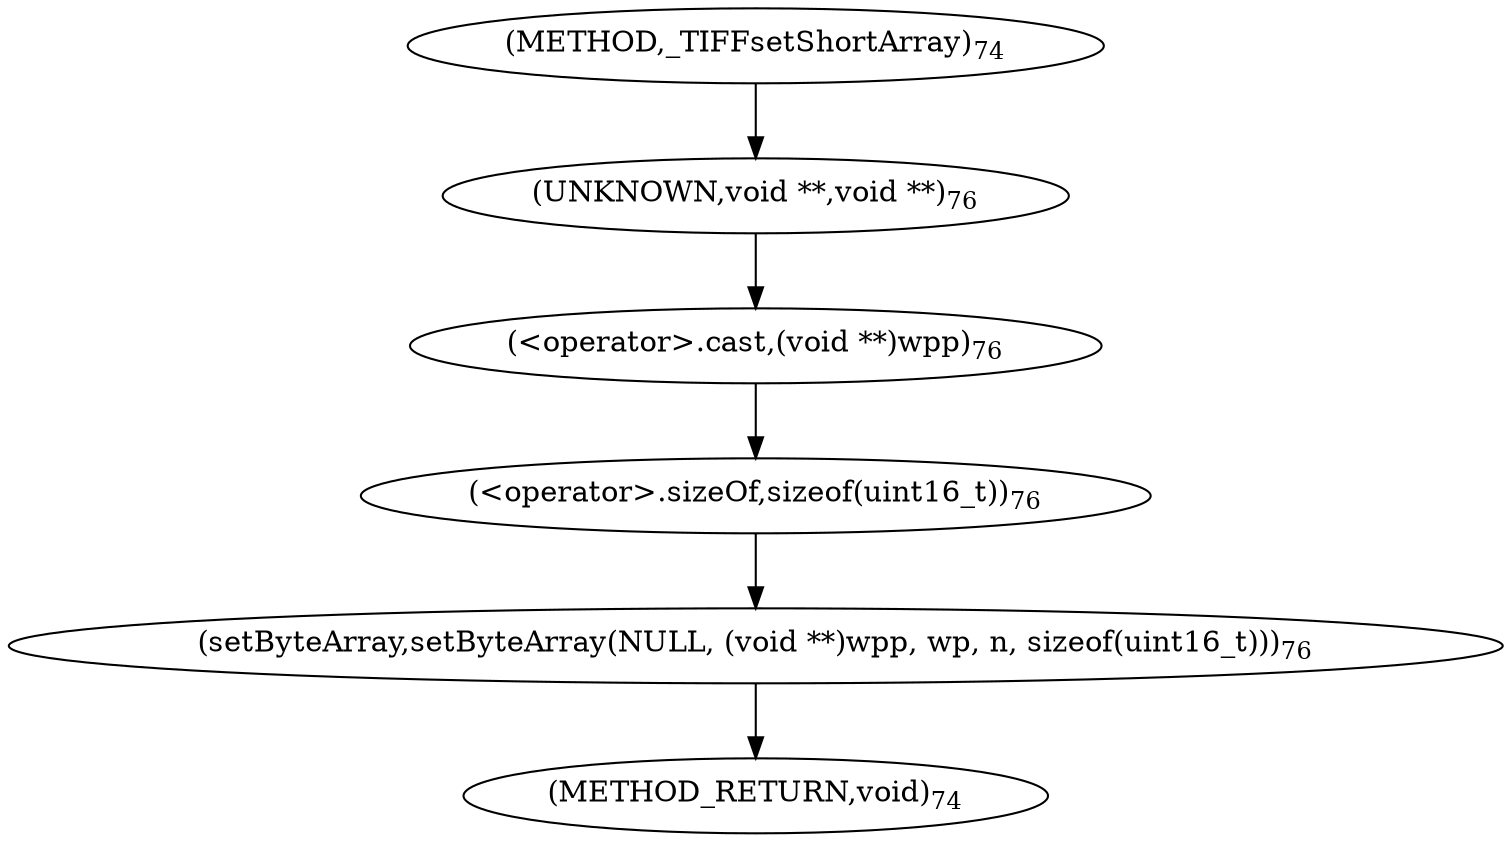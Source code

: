 digraph "_TIFFsetShortArray" {  
"39752" [label = <(setByteArray,setByteArray(NULL, (void **)wpp, wp, n, sizeof(uint16_t)))<SUB>76</SUB>> ]
"39754" [label = <(&lt;operator&gt;.cast,(void **)wpp)<SUB>76</SUB>> ]
"39759" [label = <(&lt;operator&gt;.sizeOf,sizeof(uint16_t))<SUB>76</SUB>> ]
"39755" [label = <(UNKNOWN,void **,void **)<SUB>76</SUB>> ]
"39747" [label = <(METHOD,_TIFFsetShortArray)<SUB>74</SUB>> ]
"39761" [label = <(METHOD_RETURN,void)<SUB>74</SUB>> ]
  "39752" -> "39761" 
  "39754" -> "39759" 
  "39759" -> "39752" 
  "39755" -> "39754" 
  "39747" -> "39755" 
}
